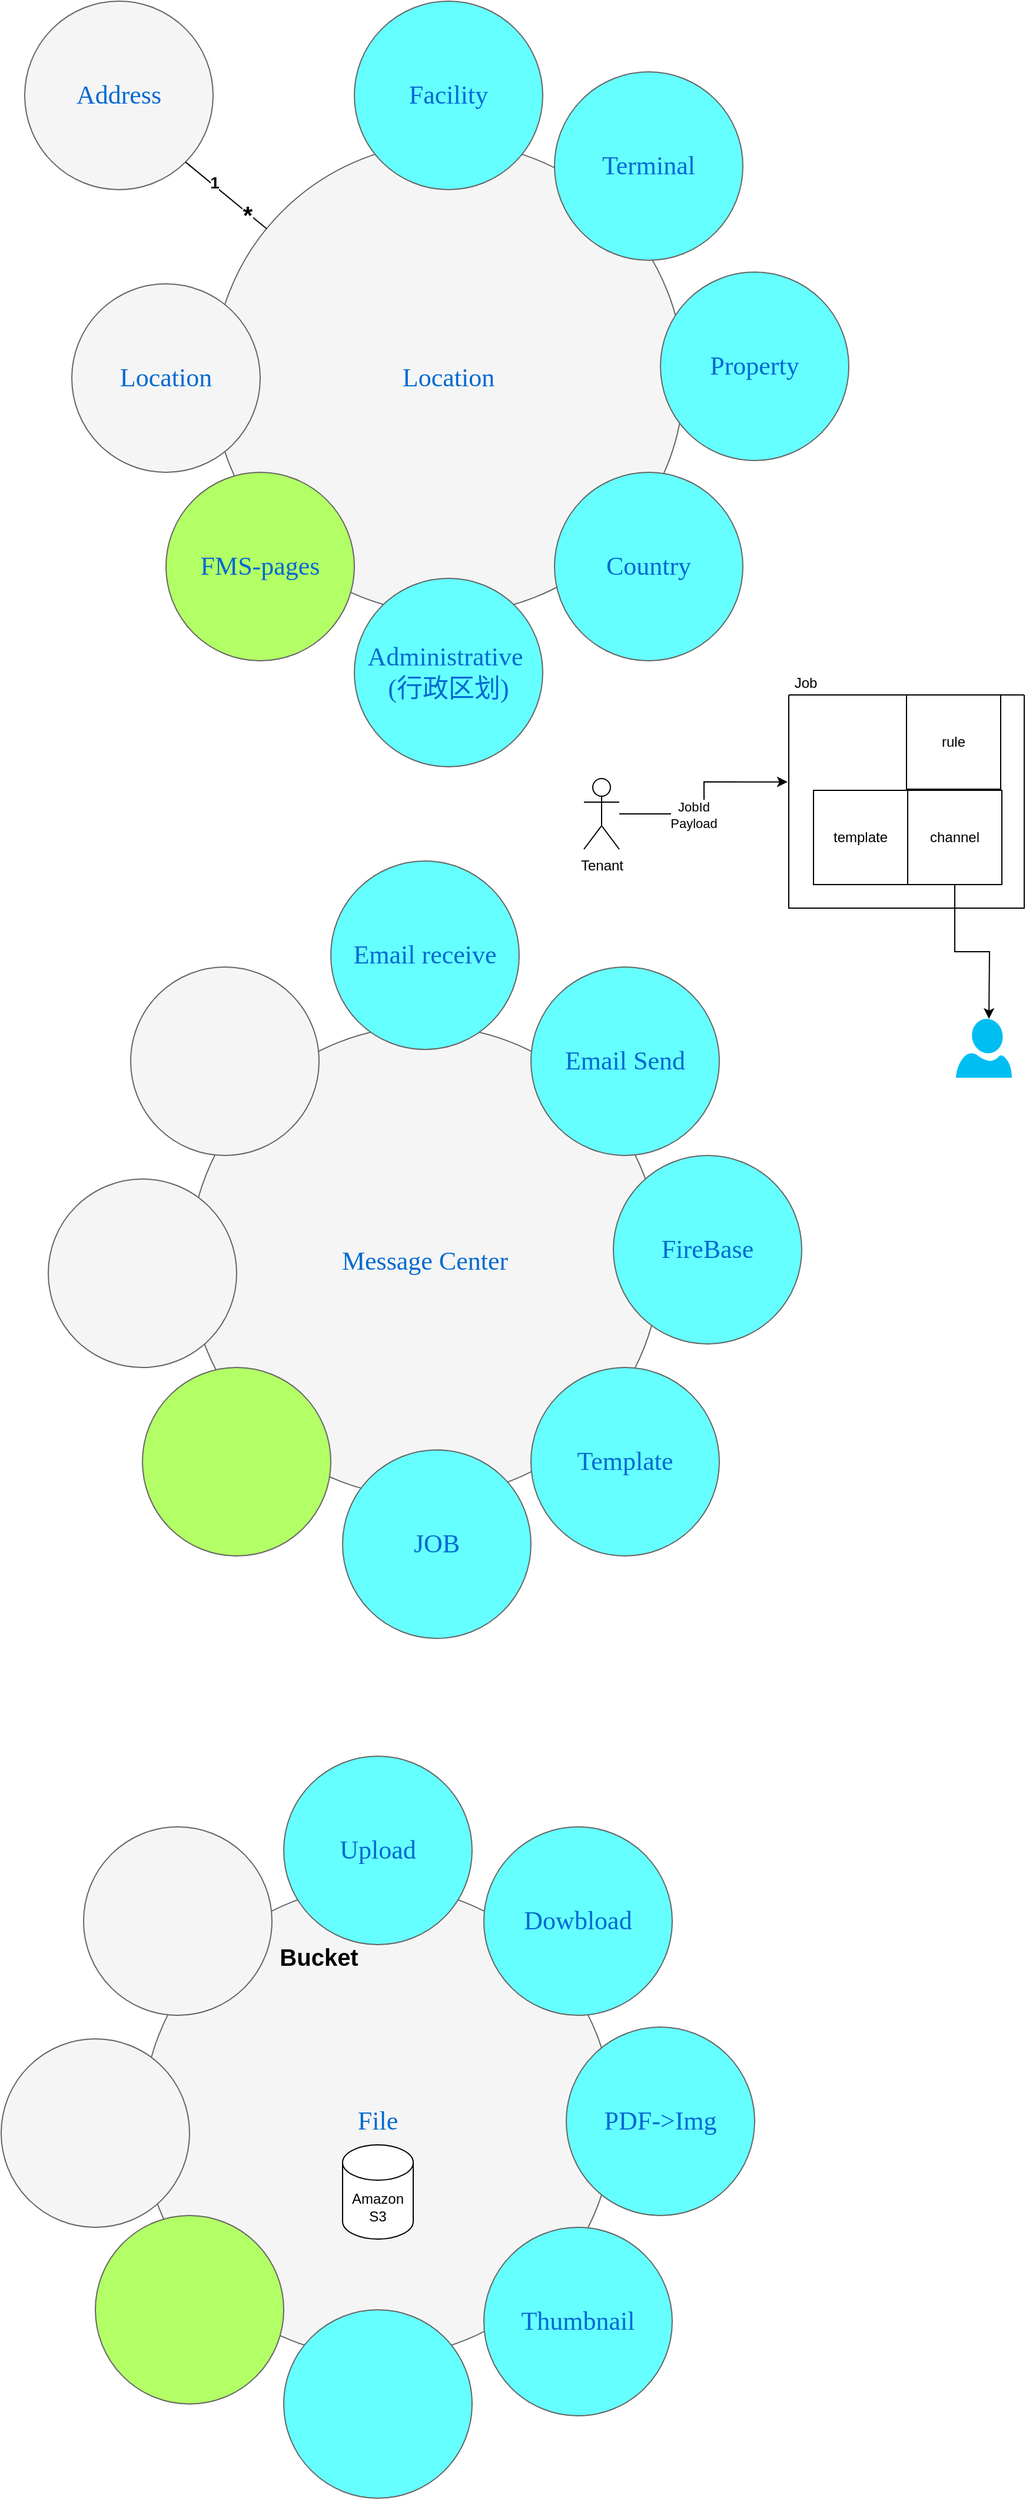 <mxfile version="24.7.6">
  <diagram name="Page-1" id="dd472eb7-4b8b-5cd9-a60b-b15522922e76">
    <mxGraphModel dx="1420" dy="724" grid="0" gridSize="10" guides="1" tooltips="1" connect="1" arrows="1" fold="1" page="1" pageScale="1" pageWidth="1100" pageHeight="850" background="none" math="0" shadow="0">
      <root>
        <mxCell id="0" />
        <mxCell id="1" parent="0" />
        <mxCell id="374e34682ed331ee-1" value="Location" style="ellipse;whiteSpace=wrap;html=1;rounded=0;shadow=0;dashed=0;comic=0;fontFamily=Verdana;fontSize=22;fontColor=#0069D1;fillColor=#f5f5f5;strokeColor=#666666;" parent="1" vertex="1">
          <mxGeometry x="330" y="190" width="400" height="400" as="geometry" />
        </mxCell>
        <mxCell id="45236fa5f4b8e91a-1" value="Facility" style="ellipse;whiteSpace=wrap;html=1;rounded=0;shadow=0;dashed=0;comic=0;fontFamily=Verdana;fontSize=22;fontColor=#0069D1;fillColor=#66FFFF;strokeColor=#666666;" parent="1" vertex="1">
          <mxGeometry x="450" y="70" width="160" height="160" as="geometry" />
        </mxCell>
        <mxCell id="45236fa5f4b8e91a-2" value="Administrative&amp;nbsp;&lt;div&gt;(行政区划)&lt;/div&gt;" style="ellipse;whiteSpace=wrap;html=1;rounded=0;shadow=0;dashed=0;comic=0;fontFamily=Verdana;fontSize=22;fontColor=#0069D1;fillColor=#66FFFF;strokeColor=#666666;" parent="1" vertex="1">
          <mxGeometry x="450" y="560" width="160" height="160" as="geometry" />
        </mxCell>
        <mxCell id="45236fa5f4b8e91a-3" value="Property" style="ellipse;whiteSpace=wrap;html=1;rounded=0;shadow=0;dashed=0;comic=0;fontFamily=Verdana;fontSize=22;fontColor=#0069D1;fillColor=#66FFFF;strokeColor=#666666;" parent="1" vertex="1">
          <mxGeometry x="710" y="300" width="160" height="160" as="geometry" />
        </mxCell>
        <mxCell id="45236fa5f4b8e91a-4" value="FMS-pages" style="ellipse;whiteSpace=wrap;html=1;rounded=0;shadow=0;dashed=0;comic=0;fontFamily=Verdana;fontSize=22;fontColor=#0069D1;fillColor=#B3FF66;strokeColor=#666666;" parent="1" vertex="1">
          <mxGeometry x="290" y="470" width="160" height="160" as="geometry" />
        </mxCell>
        <mxCell id="45236fa5f4b8e91a-5" value="Address" style="ellipse;whiteSpace=wrap;html=1;rounded=0;shadow=0;dashed=0;comic=0;fontFamily=Verdana;fontSize=22;fontColor=#0069D1;fillColor=#f5f5f5;strokeColor=#666666;" parent="1" vertex="1">
          <mxGeometry x="170" y="70" width="160" height="160" as="geometry" />
        </mxCell>
        <mxCell id="45236fa5f4b8e91a-6" value="Terminal" style="ellipse;whiteSpace=wrap;html=1;rounded=0;shadow=0;dashed=0;comic=0;fontFamily=Verdana;fontSize=22;fontColor=#0069D1;fillColor=#66FFFF;strokeColor=#666666;" parent="1" vertex="1">
          <mxGeometry x="620" y="130" width="160" height="160" as="geometry" />
        </mxCell>
        <mxCell id="45236fa5f4b8e91a-7" value="Country" style="ellipse;whiteSpace=wrap;html=1;rounded=0;shadow=0;dashed=0;comic=0;fontFamily=Verdana;fontSize=22;fontColor=#0069D1;fillColor=#66FFFF;strokeColor=#666666;" parent="1" vertex="1">
          <mxGeometry x="620" y="470" width="160" height="160" as="geometry" />
        </mxCell>
        <mxCell id="45236fa5f4b8e91a-8" value="Location" style="ellipse;whiteSpace=wrap;html=1;rounded=0;shadow=0;dashed=0;comic=0;fontFamily=Verdana;fontSize=22;fontColor=#0069D1;fillColor=#f5f5f5;strokeColor=#666666;" parent="1" vertex="1">
          <mxGeometry x="210" y="310" width="160" height="160" as="geometry" />
        </mxCell>
        <mxCell id="PrTDnXz9bhQl9K0X3mTd-1" value="Message Center" style="ellipse;whiteSpace=wrap;html=1;rounded=0;shadow=0;dashed=0;comic=0;fontFamily=Verdana;fontSize=22;fontColor=#0069D1;fillColor=#f5f5f5;strokeColor=#666666;" parent="1" vertex="1">
          <mxGeometry x="310" y="940" width="400" height="400" as="geometry" />
        </mxCell>
        <mxCell id="PrTDnXz9bhQl9K0X3mTd-2" value="Email receive" style="ellipse;whiteSpace=wrap;html=1;rounded=0;shadow=0;dashed=0;comic=0;fontFamily=Verdana;fontSize=22;fontColor=#0069D1;fillColor=#66FFFF;strokeColor=#666666;" parent="1" vertex="1">
          <mxGeometry x="430" y="800" width="160" height="160" as="geometry" />
        </mxCell>
        <mxCell id="PrTDnXz9bhQl9K0X3mTd-3" value="JOB" style="ellipse;whiteSpace=wrap;html=1;rounded=0;shadow=0;dashed=0;comic=0;fontFamily=Verdana;fontSize=22;fontColor=#0069D1;fillColor=#66FFFF;strokeColor=#666666;" parent="1" vertex="1">
          <mxGeometry x="440" y="1300" width="160" height="160" as="geometry" />
        </mxCell>
        <mxCell id="PrTDnXz9bhQl9K0X3mTd-4" value="FireBase" style="ellipse;whiteSpace=wrap;html=1;rounded=0;shadow=0;dashed=0;comic=0;fontFamily=Verdana;fontSize=22;fontColor=#0069D1;fillColor=#66FFFF;strokeColor=#666666;" parent="1" vertex="1">
          <mxGeometry x="670" y="1050" width="160" height="160" as="geometry" />
        </mxCell>
        <mxCell id="PrTDnXz9bhQl9K0X3mTd-5" value="" style="ellipse;whiteSpace=wrap;html=1;rounded=0;shadow=0;dashed=0;comic=0;fontFamily=Verdana;fontSize=22;fontColor=#0069D1;fillColor=#B3FF66;strokeColor=#666666;" parent="1" vertex="1">
          <mxGeometry x="270" y="1230" width="160" height="160" as="geometry" />
        </mxCell>
        <mxCell id="PrTDnXz9bhQl9K0X3mTd-6" value="" style="ellipse;whiteSpace=wrap;html=1;rounded=0;shadow=0;dashed=0;comic=0;fontFamily=Verdana;fontSize=22;fontColor=#0069D1;fillColor=#f5f5f5;strokeColor=#666666;" parent="1" vertex="1">
          <mxGeometry x="260" y="890" width="160" height="160" as="geometry" />
        </mxCell>
        <mxCell id="PrTDnXz9bhQl9K0X3mTd-7" value="Email Send" style="ellipse;whiteSpace=wrap;html=1;rounded=0;shadow=0;dashed=0;comic=0;fontFamily=Verdana;fontSize=22;fontColor=#0069D1;fillColor=#66FFFF;strokeColor=#666666;" parent="1" vertex="1">
          <mxGeometry x="600" y="890" width="160" height="160" as="geometry" />
        </mxCell>
        <mxCell id="PrTDnXz9bhQl9K0X3mTd-8" value="Template" style="ellipse;whiteSpace=wrap;html=1;rounded=0;shadow=0;dashed=0;comic=0;fontFamily=Verdana;fontSize=22;fontColor=#0069D1;fillColor=#66FFFF;strokeColor=#666666;" parent="1" vertex="1">
          <mxGeometry x="600" y="1230" width="160" height="160" as="geometry" />
        </mxCell>
        <mxCell id="PrTDnXz9bhQl9K0X3mTd-9" value="" style="ellipse;whiteSpace=wrap;html=1;rounded=0;shadow=0;dashed=0;comic=0;fontFamily=Verdana;fontSize=22;fontColor=#0069D1;fillColor=#f5f5f5;strokeColor=#666666;" parent="1" vertex="1">
          <mxGeometry x="190" y="1070" width="160" height="160" as="geometry" />
        </mxCell>
        <mxCell id="PrTDnXz9bhQl9K0X3mTd-10" value="File" style="ellipse;whiteSpace=wrap;html=1;rounded=0;shadow=0;dashed=0;comic=0;fontFamily=Verdana;fontSize=22;fontColor=#0069D1;fillColor=#f5f5f5;strokeColor=#666666;" parent="1" vertex="1">
          <mxGeometry x="270" y="1670" width="400" height="400" as="geometry" />
        </mxCell>
        <mxCell id="PrTDnXz9bhQl9K0X3mTd-11" value="Upload" style="ellipse;whiteSpace=wrap;html=1;rounded=0;shadow=0;dashed=0;comic=0;fontFamily=Verdana;fontSize=22;fontColor=#0069D1;fillColor=#66FFFF;strokeColor=#666666;" parent="1" vertex="1">
          <mxGeometry x="390" y="1560" width="160" height="160" as="geometry" />
        </mxCell>
        <mxCell id="PrTDnXz9bhQl9K0X3mTd-12" value="" style="ellipse;whiteSpace=wrap;html=1;rounded=0;shadow=0;dashed=0;comic=0;fontFamily=Verdana;fontSize=22;fontColor=#0069D1;fillColor=#66FFFF;strokeColor=#666666;" parent="1" vertex="1">
          <mxGeometry x="390" y="2030" width="160" height="160" as="geometry" />
        </mxCell>
        <mxCell id="PrTDnXz9bhQl9K0X3mTd-13" value="PDF-&amp;gt;Img" style="ellipse;whiteSpace=wrap;html=1;rounded=0;shadow=0;dashed=0;comic=0;fontFamily=Verdana;fontSize=22;fontColor=#0069D1;fillColor=#66FFFF;strokeColor=#666666;" parent="1" vertex="1">
          <mxGeometry x="630" y="1790" width="160" height="160" as="geometry" />
        </mxCell>
        <mxCell id="PrTDnXz9bhQl9K0X3mTd-14" value="" style="ellipse;whiteSpace=wrap;html=1;rounded=0;shadow=0;dashed=0;comic=0;fontFamily=Verdana;fontSize=22;fontColor=#0069D1;fillColor=#B3FF66;strokeColor=#666666;" parent="1" vertex="1">
          <mxGeometry x="230" y="1950" width="160" height="160" as="geometry" />
        </mxCell>
        <mxCell id="PrTDnXz9bhQl9K0X3mTd-15" value="" style="ellipse;whiteSpace=wrap;html=1;rounded=0;shadow=0;dashed=0;comic=0;fontFamily=Verdana;fontSize=22;fontColor=#0069D1;fillColor=#f5f5f5;strokeColor=#666666;" parent="1" vertex="1">
          <mxGeometry x="220" y="1620" width="160" height="160" as="geometry" />
        </mxCell>
        <mxCell id="PrTDnXz9bhQl9K0X3mTd-16" value="Dowbload" style="ellipse;whiteSpace=wrap;html=1;rounded=0;shadow=0;dashed=0;comic=0;fontFamily=Verdana;fontSize=22;fontColor=#0069D1;fillColor=#66FFFF;strokeColor=#666666;" parent="1" vertex="1">
          <mxGeometry x="560" y="1620" width="160" height="160" as="geometry" />
        </mxCell>
        <mxCell id="PrTDnXz9bhQl9K0X3mTd-17" value="Thumbnail" style="ellipse;whiteSpace=wrap;html=1;rounded=0;shadow=0;dashed=0;comic=0;fontFamily=Verdana;fontSize=22;fontColor=#0069D1;fillColor=#66FFFF;strokeColor=#666666;" parent="1" vertex="1">
          <mxGeometry x="560" y="1960" width="160" height="160" as="geometry" />
        </mxCell>
        <mxCell id="PrTDnXz9bhQl9K0X3mTd-18" value="" style="ellipse;whiteSpace=wrap;html=1;rounded=0;shadow=0;dashed=0;comic=0;fontFamily=Verdana;fontSize=22;fontColor=#0069D1;fillColor=#f5f5f5;strokeColor=#666666;" parent="1" vertex="1">
          <mxGeometry x="150" y="1800" width="160" height="160" as="geometry" />
        </mxCell>
        <mxCell id="PrTDnXz9bhQl9K0X3mTd-19" value="Bucket" style="text;html=1;align=center;verticalAlign=middle;whiteSpace=wrap;rounded=0;fontStyle=1;fontSize=20;" parent="1" vertex="1">
          <mxGeometry x="390" y="1715" width="60" height="30" as="geometry" />
        </mxCell>
        <mxCell id="sY7jtk7sxgQmFmKm8Wxy-5" value="" style="endArrow=none;html=1;rounded=0;entryX=1;entryY=1;entryDx=0;entryDy=0;" edge="1" parent="1" source="374e34682ed331ee-1" target="45236fa5f4b8e91a-5">
          <mxGeometry width="50" height="50" relative="1" as="geometry">
            <mxPoint x="220" y="280" as="sourcePoint" />
            <mxPoint x="270" y="230" as="targetPoint" />
          </mxGeometry>
        </mxCell>
        <mxCell id="sY7jtk7sxgQmFmKm8Wxy-6" value="1" style="edgeLabel;html=1;align=center;verticalAlign=middle;resizable=0;points=[];fontStyle=1;fontSize=14;" vertex="1" connectable="0" parent="sY7jtk7sxgQmFmKm8Wxy-5">
          <mxGeometry x="0.328" y="-2" relative="1" as="geometry">
            <mxPoint as="offset" />
          </mxGeometry>
        </mxCell>
        <mxCell id="sY7jtk7sxgQmFmKm8Wxy-7" value="*" style="edgeLabel;html=1;align=center;verticalAlign=middle;resizable=0;points=[];fontStyle=1;fontSize=21;" vertex="1" connectable="0" parent="sY7jtk7sxgQmFmKm8Wxy-5">
          <mxGeometry x="-0.543" y="1" relative="1" as="geometry">
            <mxPoint as="offset" />
          </mxGeometry>
        </mxCell>
        <mxCell id="sY7jtk7sxgQmFmKm8Wxy-9" value="Amazon S3" style="shape=cylinder3;whiteSpace=wrap;html=1;boundedLbl=1;backgroundOutline=1;size=15;" vertex="1" parent="1">
          <mxGeometry x="440" y="1890" width="60" height="80" as="geometry" />
        </mxCell>
        <mxCell id="sY7jtk7sxgQmFmKm8Wxy-22" value="" style="edgeStyle=orthogonalEdgeStyle;rounded=0;orthogonalLoop=1;jettySize=auto;html=1;" edge="1" parent="1" source="sY7jtk7sxgQmFmKm8Wxy-13">
          <mxGeometry relative="1" as="geometry">
            <mxPoint x="989" y="934" as="targetPoint" />
          </mxGeometry>
        </mxCell>
        <mxCell id="sY7jtk7sxgQmFmKm8Wxy-13" value="channel" style="whiteSpace=wrap;html=1;aspect=fixed;" vertex="1" parent="1">
          <mxGeometry x="920" y="740" width="80" height="80" as="geometry" />
        </mxCell>
        <mxCell id="sY7jtk7sxgQmFmKm8Wxy-14" value="template" style="whiteSpace=wrap;html=1;aspect=fixed;" vertex="1" parent="1">
          <mxGeometry x="840" y="740" width="80" height="80" as="geometry" />
        </mxCell>
        <mxCell id="sY7jtk7sxgQmFmKm8Wxy-16" value="" style="swimlane;startSize=0;" vertex="1" parent="1">
          <mxGeometry x="819" y="659" width="200" height="181" as="geometry" />
        </mxCell>
        <mxCell id="sY7jtk7sxgQmFmKm8Wxy-24" value="rule" style="whiteSpace=wrap;html=1;aspect=fixed;" vertex="1" parent="sY7jtk7sxgQmFmKm8Wxy-16">
          <mxGeometry x="100" width="80" height="80" as="geometry" />
        </mxCell>
        <mxCell id="sY7jtk7sxgQmFmKm8Wxy-17" value="Job" style="text;html=1;align=center;verticalAlign=middle;resizable=0;points=[];autosize=1;strokeColor=none;fillColor=none;" vertex="1" parent="1">
          <mxGeometry x="813" y="634" width="40" height="30" as="geometry" />
        </mxCell>
        <mxCell id="sY7jtk7sxgQmFmKm8Wxy-18" value="Tenant" style="shape=umlActor;verticalLabelPosition=bottom;verticalAlign=top;html=1;outlineConnect=0;" vertex="1" parent="1">
          <mxGeometry x="645" y="730" width="30" height="60" as="geometry" />
        </mxCell>
        <mxCell id="sY7jtk7sxgQmFmKm8Wxy-19" style="edgeStyle=orthogonalEdgeStyle;rounded=0;orthogonalLoop=1;jettySize=auto;html=1;entryX=-0.005;entryY=0.408;entryDx=0;entryDy=0;entryPerimeter=0;" edge="1" parent="1" source="sY7jtk7sxgQmFmKm8Wxy-18" target="sY7jtk7sxgQmFmKm8Wxy-16">
          <mxGeometry relative="1" as="geometry" />
        </mxCell>
        <mxCell id="sY7jtk7sxgQmFmKm8Wxy-20" value="JobId&lt;div&gt;Payload&lt;/div&gt;" style="edgeLabel;html=1;align=center;verticalAlign=middle;resizable=0;points=[];" vertex="1" connectable="0" parent="sY7jtk7sxgQmFmKm8Wxy-19">
          <mxGeometry x="-0.265" y="-1" relative="1" as="geometry">
            <mxPoint as="offset" />
          </mxGeometry>
        </mxCell>
        <mxCell id="sY7jtk7sxgQmFmKm8Wxy-23" value="" style="verticalLabelPosition=bottom;html=1;verticalAlign=top;align=center;strokeColor=none;fillColor=#00BEF2;shape=mxgraph.azure.user;" vertex="1" parent="1">
          <mxGeometry x="961" y="934" width="47.5" height="50" as="geometry" />
        </mxCell>
      </root>
    </mxGraphModel>
  </diagram>
</mxfile>
